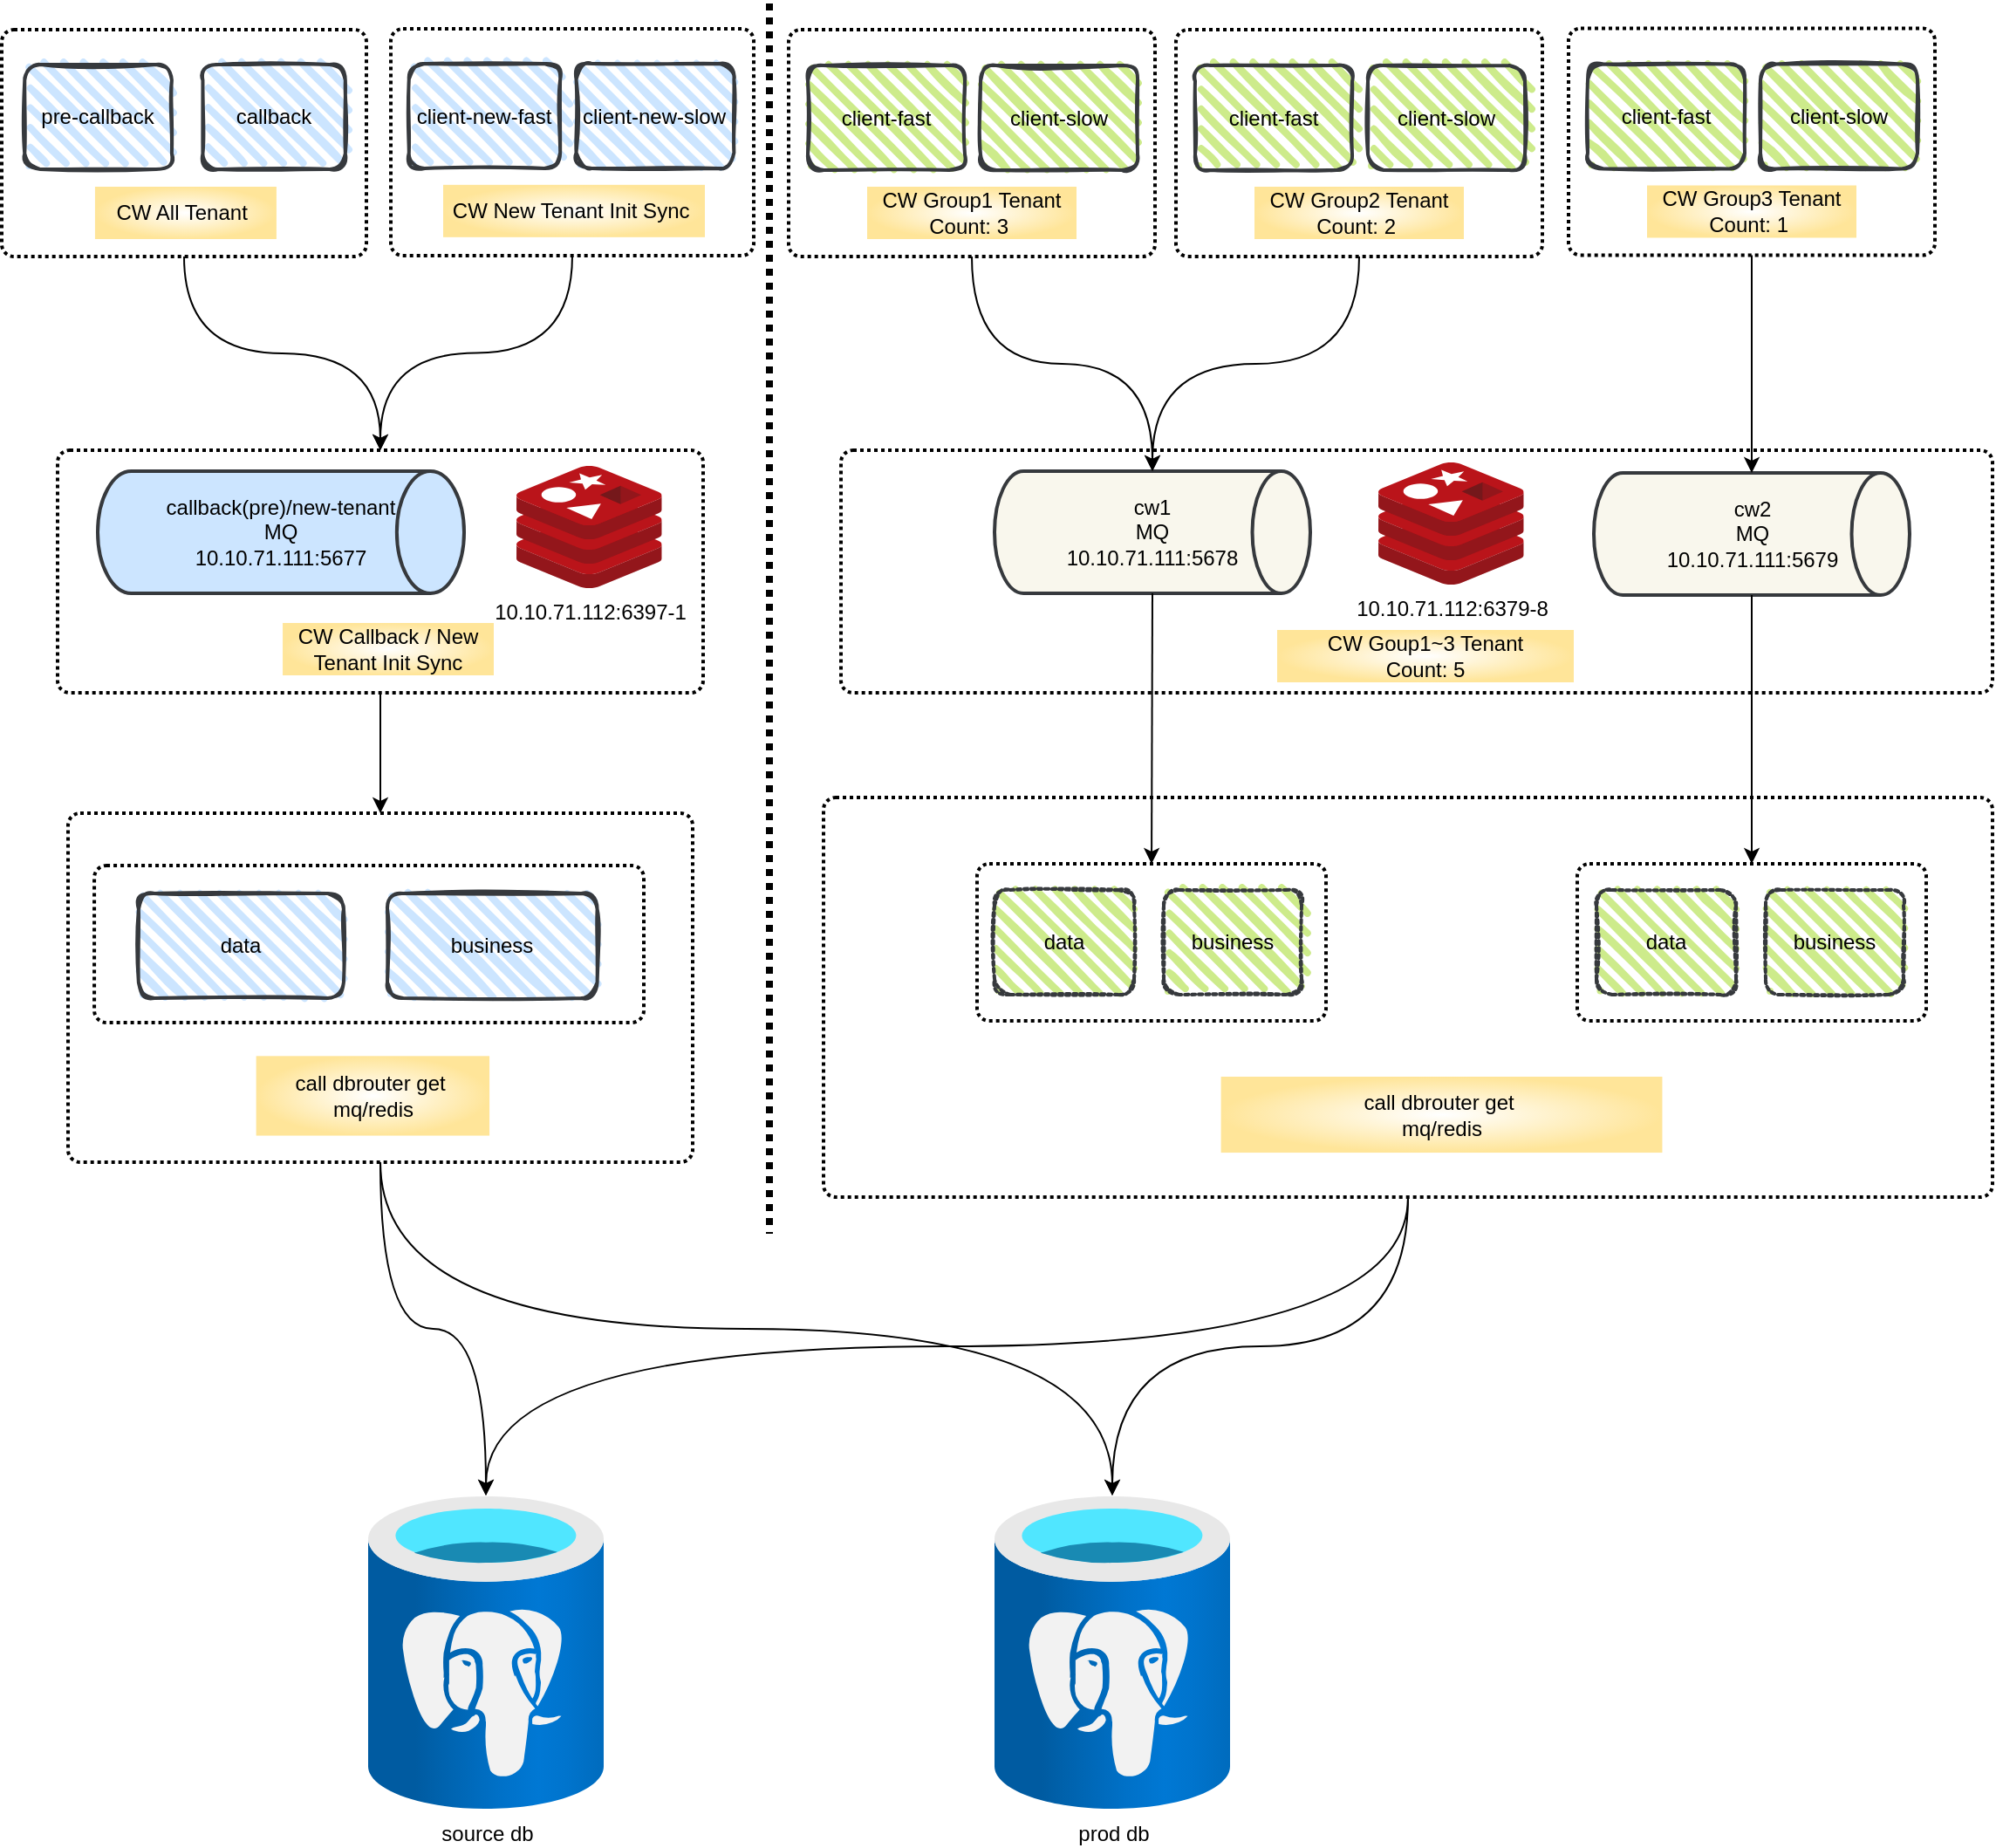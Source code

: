 <mxfile version="20.6.0" type="github">
  <diagram name="Page-1" id="b5b7bab2-c9e2-2cf4-8b2a-24fd1a2a6d21">
    <mxGraphModel dx="2249" dy="762" grid="1" gridSize="10" guides="1" tooltips="1" connect="1" arrows="1" fold="1" page="1" pageScale="1" pageWidth="827" pageHeight="1169" background="none" math="0" shadow="0">
      <root>
        <mxCell id="0" />
        <mxCell id="1" parent="0" />
        <mxCell id="zQ9i3q9YDAYz2BxAbwR4-107" value="" style="rounded=1;whiteSpace=wrap;html=1;absoluteArcSize=1;arcSize=14;strokeWidth=2;shadow=0;dashed=1;dashPattern=1 1;fillColor=none;gradientColor=none;gradientDirection=radial;" vertex="1" parent="1">
          <mxGeometry x="-100" y="371" width="660" height="139" as="geometry" />
        </mxCell>
        <mxCell id="zQ9i3q9YDAYz2BxAbwR4-49" value="" style="group;fillColor=none;gradientColor=#FFE599;gradientDirection=radial;" vertex="1" connectable="0" parent="1">
          <mxGeometry x="-543" y="579" width="358" height="200" as="geometry" />
        </mxCell>
        <mxCell id="zQ9i3q9YDAYz2BxAbwR4-50" value="" style="rounded=1;whiteSpace=wrap;html=1;absoluteArcSize=1;arcSize=14;strokeWidth=2;shadow=0;dashed=1;dashPattern=1 1;gradientColor=none;" vertex="1" parent="zQ9i3q9YDAYz2BxAbwR4-49">
          <mxGeometry width="358" height="200" as="geometry" />
        </mxCell>
        <mxCell id="zQ9i3q9YDAYz2BxAbwR4-53" value="call dbrouter get&amp;nbsp;&lt;br&gt;mq/redis" style="text;html=1;strokeColor=none;fillColor=default;align=center;verticalAlign=middle;whiteSpace=wrap;rounded=0;shadow=0;dashed=1;dashPattern=1 1;gradientColor=#FFE599;gradientDirection=radial;" vertex="1" parent="zQ9i3q9YDAYz2BxAbwR4-49">
          <mxGeometry x="107.821" y="139.163" width="133.722" height="45.627" as="geometry" />
        </mxCell>
        <mxCell id="zQ9i3q9YDAYz2BxAbwR4-76" value="" style="rounded=1;whiteSpace=wrap;html=1;absoluteArcSize=1;arcSize=14;strokeWidth=2;shadow=0;dashed=1;dashPattern=1 1;fillColor=none;gradientColor=none;gradientDirection=radial;" vertex="1" parent="zQ9i3q9YDAYz2BxAbwR4-49">
          <mxGeometry x="15.04" y="30" width="314.96" height="90" as="geometry" />
        </mxCell>
        <mxCell id="zQ9i3q9YDAYz2BxAbwR4-78" value="data" style="rounded=1;whiteSpace=wrap;html=1;strokeWidth=2;fillWeight=4;hachureGap=8;hachureAngle=45;fillColor=#cce5ff;sketch=1;strokeColor=#36393d;" vertex="1" parent="zQ9i3q9YDAYz2BxAbwR4-49">
          <mxGeometry x="40.444" y="46" width="117.516" height="60" as="geometry" />
        </mxCell>
        <mxCell id="zQ9i3q9YDAYz2BxAbwR4-79" value="business" style="rounded=1;whiteSpace=wrap;html=1;strokeWidth=2;fillWeight=4;hachureGap=8;hachureAngle=45;fillColor=#cce5ff;sketch=1;strokeColor=#36393d;" vertex="1" parent="zQ9i3q9YDAYz2BxAbwR4-49">
          <mxGeometry x="183.002" y="46" width="120.302" height="60" as="geometry" />
        </mxCell>
        <mxCell id="zQ9i3q9YDAYz2BxAbwR4-3" value="cw1&lt;br&gt;MQ&lt;br&gt;10.10.71.111:5678" style="strokeWidth=2;html=1;shape=mxgraph.flowchart.direct_data;whiteSpace=wrap;fillColor=#f9f7ed;strokeColor=#36393d;" vertex="1" parent="1">
          <mxGeometry x="-12" y="383" width="181" height="70" as="geometry" />
        </mxCell>
        <mxCell id="zQ9i3q9YDAYz2BxAbwR4-4" value="cw2&lt;br&gt;MQ&lt;br&gt;10.10.71.111:5679" style="strokeWidth=2;html=1;shape=mxgraph.flowchart.direct_data;whiteSpace=wrap;fillColor=#f9f7ed;strokeColor=#36393d;" vertex="1" parent="1">
          <mxGeometry x="331.5" y="384" width="181" height="70" as="geometry" />
        </mxCell>
        <mxCell id="zQ9i3q9YDAYz2BxAbwR4-16" style="edgeStyle=orthogonalEdgeStyle;curved=1;rounded=0;orthogonalLoop=1;jettySize=auto;html=1;exitX=0.5;exitY=1;exitDx=0;exitDy=0;entryX=0.5;entryY=0;entryDx=0;entryDy=0;" edge="1" parent="1" source="zQ9i3q9YDAYz2BxAbwR4-10" target="zQ9i3q9YDAYz2BxAbwR4-100">
          <mxGeometry relative="1" as="geometry" />
        </mxCell>
        <mxCell id="zQ9i3q9YDAYz2BxAbwR4-19" style="edgeStyle=orthogonalEdgeStyle;curved=1;rounded=0;orthogonalLoop=1;jettySize=auto;html=1;exitX=0.5;exitY=1;exitDx=0;exitDy=0;entryX=0.5;entryY=0;entryDx=0;entryDy=0;" edge="1" parent="1" source="zQ9i3q9YDAYz2BxAbwR4-11" target="zQ9i3q9YDAYz2BxAbwR4-100">
          <mxGeometry relative="1" as="geometry" />
        </mxCell>
        <mxCell id="zQ9i3q9YDAYz2BxAbwR4-28" value="" style="group" vertex="1" connectable="0" parent="1">
          <mxGeometry x="-580" y="130" width="209" height="130" as="geometry" />
        </mxCell>
        <mxCell id="zQ9i3q9YDAYz2BxAbwR4-10" value="" style="rounded=1;whiteSpace=wrap;html=1;absoluteArcSize=1;arcSize=14;strokeWidth=2;shadow=0;dashed=1;dashPattern=1 1;gradientColor=none;" vertex="1" parent="zQ9i3q9YDAYz2BxAbwR4-28">
          <mxGeometry x="-1" width="209.0" height="130" as="geometry" />
        </mxCell>
        <mxCell id="zQ9i3q9YDAYz2BxAbwR4-5" value="callback" style="rounded=1;whiteSpace=wrap;html=1;strokeWidth=2;fillWeight=4;hachureGap=8;hachureAngle=45;fillColor=#cce5ff;sketch=1;strokeColor=#36393d;" vertex="1" parent="zQ9i3q9YDAYz2BxAbwR4-28">
          <mxGeometry x="114.233" y="20" width="81.69" height="60" as="geometry" />
        </mxCell>
        <mxCell id="zQ9i3q9YDAYz2BxAbwR4-6" value="pre-callback" style="rounded=1;whiteSpace=wrap;html=1;strokeWidth=2;fillWeight=4;hachureGap=8;hachureAngle=45;fillColor=#cce5ff;sketch=1;strokeColor=#36393d;" vertex="1" parent="zQ9i3q9YDAYz2BxAbwR4-28">
          <mxGeometry x="12.132" y="20" width="84.33" height="60" as="geometry" />
        </mxCell>
        <mxCell id="zQ9i3q9YDAYz2BxAbwR4-25" value="CW All Tenant&amp;nbsp;" style="text;html=1;strokeColor=none;fillColor=default;align=center;verticalAlign=middle;whiteSpace=wrap;rounded=0;shadow=0;dashed=1;dashPattern=1 1;gradientColor=#FFE599;gradientDirection=radial;" vertex="1" parent="zQ9i3q9YDAYz2BxAbwR4-28">
          <mxGeometry x="52.469" y="90" width="103.978" height="30" as="geometry" />
        </mxCell>
        <mxCell id="zQ9i3q9YDAYz2BxAbwR4-29" value="" style="group;fillColor=none;gradientColor=#FFE599;gradientDirection=radial;" vertex="1" connectable="0" parent="1">
          <mxGeometry x="-358" y="129.5" width="208" height="131.5" as="geometry" />
        </mxCell>
        <mxCell id="zQ9i3q9YDAYz2BxAbwR4-11" value="" style="rounded=1;whiteSpace=wrap;html=1;absoluteArcSize=1;arcSize=14;strokeWidth=2;shadow=0;dashed=1;dashPattern=1 1;gradientColor=none;" vertex="1" parent="zQ9i3q9YDAYz2BxAbwR4-29">
          <mxGeometry width="208" height="130" as="geometry" />
        </mxCell>
        <mxCell id="zQ9i3q9YDAYz2BxAbwR4-7" value="client-new-fast" style="rounded=1;whiteSpace=wrap;html=1;strokeWidth=2;fillWeight=4;hachureGap=8;hachureAngle=45;fillColor=#cce5ff;sketch=1;strokeColor=#36393d;" vertex="1" parent="zQ9i3q9YDAYz2BxAbwR4-29">
          <mxGeometry x="10.4" y="20" width="86.69" height="60" as="geometry" />
        </mxCell>
        <mxCell id="zQ9i3q9YDAYz2BxAbwR4-8" value="client-new-slow" style="rounded=1;whiteSpace=wrap;html=1;strokeWidth=2;fillWeight=4;hachureGap=8;hachureAngle=45;fillColor=#cce5ff;sketch=1;strokeColor=#36393d;" vertex="1" parent="zQ9i3q9YDAYz2BxAbwR4-29">
          <mxGeometry x="106.27" y="20" width="90.42" height="60" as="geometry" />
        </mxCell>
        <mxCell id="zQ9i3q9YDAYz2BxAbwR4-27" value="CW New Tenant Init Sync&amp;nbsp;" style="text;html=1;strokeColor=none;fillColor=default;align=center;verticalAlign=middle;whiteSpace=wrap;rounded=0;shadow=0;dashed=1;dashPattern=1 1;gradientColor=#FFE599;gradientDirection=radial;" vertex="1" parent="zQ9i3q9YDAYz2BxAbwR4-29">
          <mxGeometry x="30" y="89.42" width="150" height="30" as="geometry" />
        </mxCell>
        <mxCell id="zQ9i3q9YDAYz2BxAbwR4-33" value="" style="group" vertex="1" connectable="0" parent="1">
          <mxGeometry x="-130" y="130" width="210" height="130" as="geometry" />
        </mxCell>
        <mxCell id="zQ9i3q9YDAYz2BxAbwR4-21" value="" style="rounded=1;whiteSpace=wrap;html=1;absoluteArcSize=1;arcSize=14;strokeWidth=2;shadow=0;dashed=1;dashPattern=1 1;gradientColor=none;movable=1;resizable=1;rotatable=1;deletable=1;editable=1;connectable=1;" vertex="1" parent="zQ9i3q9YDAYz2BxAbwR4-33">
          <mxGeometry width="210" height="130" as="geometry" />
        </mxCell>
        <mxCell id="zQ9i3q9YDAYz2BxAbwR4-22" value="client-fast" style="rounded=1;whiteSpace=wrap;html=1;strokeWidth=2;fillWeight=4;hachureGap=8;hachureAngle=45;fillColor=#cdeb8b;sketch=1;strokeColor=#36393d;movable=1;resizable=1;rotatable=1;deletable=1;editable=1;connectable=1;" vertex="1" parent="zQ9i3q9YDAYz2BxAbwR4-33">
          <mxGeometry x="11" y="20.5" width="90" height="60" as="geometry" />
        </mxCell>
        <mxCell id="zQ9i3q9YDAYz2BxAbwR4-30" value="client-slow" style="rounded=1;whiteSpace=wrap;html=1;strokeWidth=2;fillWeight=4;hachureGap=8;hachureAngle=45;fillColor=#cdeb8b;sketch=1;strokeColor=#36393d;movable=1;resizable=1;rotatable=1;deletable=1;editable=1;connectable=1;" vertex="1" parent="zQ9i3q9YDAYz2BxAbwR4-33">
          <mxGeometry x="110" y="20.5" width="90" height="60" as="geometry" />
        </mxCell>
        <mxCell id="zQ9i3q9YDAYz2BxAbwR4-31" value="CW Group1 Tenant&lt;br&gt;Count: 3&amp;nbsp;" style="text;html=1;strokeColor=none;fillColor=default;align=center;verticalAlign=middle;whiteSpace=wrap;rounded=0;shadow=0;dashed=1;dashPattern=1 1;gradientColor=#FFE599;gradientDirection=radial;" vertex="1" parent="zQ9i3q9YDAYz2BxAbwR4-33">
          <mxGeometry x="45" y="90" width="120" height="30" as="geometry" />
        </mxCell>
        <mxCell id="zQ9i3q9YDAYz2BxAbwR4-34" value="" style="group" vertex="1" connectable="0" parent="1">
          <mxGeometry x="92" y="130" width="210" height="130" as="geometry" />
        </mxCell>
        <mxCell id="zQ9i3q9YDAYz2BxAbwR4-35" value="" style="rounded=1;whiteSpace=wrap;html=1;absoluteArcSize=1;arcSize=14;strokeWidth=2;shadow=0;dashed=1;dashPattern=1 1;gradientColor=none;movable=1;resizable=1;rotatable=1;deletable=1;editable=1;connectable=1;" vertex="1" parent="zQ9i3q9YDAYz2BxAbwR4-34">
          <mxGeometry width="210" height="130" as="geometry" />
        </mxCell>
        <mxCell id="zQ9i3q9YDAYz2BxAbwR4-36" value="client-fast" style="rounded=1;whiteSpace=wrap;html=1;strokeWidth=2;fillWeight=4;hachureGap=8;hachureAngle=45;fillColor=#cdeb8b;sketch=1;strokeColor=#36393d;movable=1;resizable=1;rotatable=1;deletable=1;editable=1;connectable=1;" vertex="1" parent="zQ9i3q9YDAYz2BxAbwR4-34">
          <mxGeometry x="11" y="20.5" width="90" height="60" as="geometry" />
        </mxCell>
        <mxCell id="zQ9i3q9YDAYz2BxAbwR4-37" value="client-slow" style="rounded=1;whiteSpace=wrap;html=1;strokeWidth=2;fillWeight=4;hachureGap=8;hachureAngle=45;fillColor=#cdeb8b;sketch=1;strokeColor=#36393d;movable=1;resizable=1;rotatable=1;deletable=1;editable=1;connectable=1;" vertex="1" parent="zQ9i3q9YDAYz2BxAbwR4-34">
          <mxGeometry x="110" y="20.5" width="90" height="60" as="geometry" />
        </mxCell>
        <mxCell id="zQ9i3q9YDAYz2BxAbwR4-38" value="CW Group2 Tenant&lt;br&gt;Count: 2&amp;nbsp;" style="text;html=1;strokeColor=none;fillColor=default;align=center;verticalAlign=middle;whiteSpace=wrap;rounded=0;shadow=0;dashed=1;dashPattern=1 1;gradientColor=#FFE599;gradientDirection=radial;" vertex="1" parent="zQ9i3q9YDAYz2BxAbwR4-34">
          <mxGeometry x="45" y="90" width="120" height="30" as="geometry" />
        </mxCell>
        <mxCell id="zQ9i3q9YDAYz2BxAbwR4-39" value="" style="group" vertex="1" connectable="0" parent="1">
          <mxGeometry x="317" y="129.25" width="210" height="130" as="geometry" />
        </mxCell>
        <mxCell id="zQ9i3q9YDAYz2BxAbwR4-40" value="" style="rounded=1;whiteSpace=wrap;html=1;absoluteArcSize=1;arcSize=14;strokeWidth=2;shadow=0;dashed=1;dashPattern=1 1;gradientColor=none;movable=1;resizable=1;rotatable=1;deletable=1;editable=1;connectable=1;" vertex="1" parent="zQ9i3q9YDAYz2BxAbwR4-39">
          <mxGeometry width="210" height="130" as="geometry" />
        </mxCell>
        <mxCell id="zQ9i3q9YDAYz2BxAbwR4-41" value="client-fast" style="rounded=1;whiteSpace=wrap;html=1;strokeWidth=2;fillWeight=4;hachureGap=8;hachureAngle=45;fillColor=#cdeb8b;sketch=1;strokeColor=#36393d;movable=1;resizable=1;rotatable=1;deletable=1;editable=1;connectable=1;" vertex="1" parent="zQ9i3q9YDAYz2BxAbwR4-39">
          <mxGeometry x="11" y="20.5" width="90" height="60" as="geometry" />
        </mxCell>
        <mxCell id="zQ9i3q9YDAYz2BxAbwR4-42" value="client-slow" style="rounded=1;whiteSpace=wrap;html=1;strokeWidth=2;fillWeight=4;hachureGap=8;hachureAngle=45;fillColor=#cdeb8b;sketch=1;strokeColor=#36393d;movable=1;resizable=1;rotatable=1;deletable=1;editable=1;connectable=1;" vertex="1" parent="zQ9i3q9YDAYz2BxAbwR4-39">
          <mxGeometry x="110" y="20.5" width="90" height="60" as="geometry" />
        </mxCell>
        <mxCell id="zQ9i3q9YDAYz2BxAbwR4-43" value="CW Group3 Tenant&lt;br&gt;Count: 1&amp;nbsp;" style="text;html=1;strokeColor=none;fillColor=default;align=center;verticalAlign=middle;whiteSpace=wrap;rounded=0;shadow=0;dashed=1;dashPattern=1 1;gradientColor=#FFE599;gradientDirection=radial;" vertex="1" parent="zQ9i3q9YDAYz2BxAbwR4-39">
          <mxGeometry x="45" y="90" width="120" height="30" as="geometry" />
        </mxCell>
        <mxCell id="zQ9i3q9YDAYz2BxAbwR4-44" style="edgeStyle=orthogonalEdgeStyle;curved=1;rounded=0;orthogonalLoop=1;jettySize=auto;html=1;exitX=0.5;exitY=1;exitDx=0;exitDy=0;entryX=0.5;entryY=0;entryDx=0;entryDy=0;entryPerimeter=0;" edge="1" parent="1" source="zQ9i3q9YDAYz2BxAbwR4-21" target="zQ9i3q9YDAYz2BxAbwR4-3">
          <mxGeometry relative="1" as="geometry" />
        </mxCell>
        <mxCell id="zQ9i3q9YDAYz2BxAbwR4-47" style="edgeStyle=orthogonalEdgeStyle;curved=1;rounded=0;orthogonalLoop=1;jettySize=auto;html=1;exitX=0.5;exitY=1;exitDx=0;exitDy=0;entryX=0.5;entryY=0;entryDx=0;entryDy=0;entryPerimeter=0;" edge="1" parent="1" source="zQ9i3q9YDAYz2BxAbwR4-35" target="zQ9i3q9YDAYz2BxAbwR4-3">
          <mxGeometry relative="1" as="geometry" />
        </mxCell>
        <mxCell id="zQ9i3q9YDAYz2BxAbwR4-48" style="edgeStyle=orthogonalEdgeStyle;curved=1;rounded=0;orthogonalLoop=1;jettySize=auto;html=1;exitX=0.5;exitY=1;exitDx=0;exitDy=0;entryX=0.5;entryY=0;entryDx=0;entryDy=0;entryPerimeter=0;" edge="1" parent="1" source="zQ9i3q9YDAYz2BxAbwR4-40" target="zQ9i3q9YDAYz2BxAbwR4-4">
          <mxGeometry relative="1" as="geometry" />
        </mxCell>
        <mxCell id="zQ9i3q9YDAYz2BxAbwR4-56" value="10.10.71.112:6379-8" style="sketch=0;aspect=fixed;html=1;points=[];align=center;image;fontSize=12;image=img/lib/mscae/Cache_Redis_Product.svg;shadow=0;dashed=1;dashPattern=1 1;fillColor=#FF3333;gradientColor=none;gradientDirection=radial;" vertex="1" parent="1">
          <mxGeometry x="208" y="378" width="83.33" height="70" as="geometry" />
        </mxCell>
        <mxCell id="zQ9i3q9YDAYz2BxAbwR4-59" value="source db" style="aspect=fixed;html=1;points=[];align=center;image;fontSize=12;image=img/lib/azure2/databases/Azure_Database_PostgreSQL_Server.svg;shadow=0;dashed=1;dashPattern=1 1;fillColor=#FF3333;gradientColor=none;gradientDirection=radial;" vertex="1" parent="1">
          <mxGeometry x="-371" y="970" width="135" height="180" as="geometry" />
        </mxCell>
        <mxCell id="zQ9i3q9YDAYz2BxAbwR4-60" value="prod db" style="aspect=fixed;html=1;points=[];align=center;image;fontSize=12;image=img/lib/azure2/databases/Azure_Database_PostgreSQL_Server.svg;shadow=0;dashed=1;dashPattern=1 1;fillColor=#FF3333;gradientColor=none;gradientDirection=radial;" vertex="1" parent="1">
          <mxGeometry x="-12" y="970" width="135" height="180" as="geometry" />
        </mxCell>
        <mxCell id="zQ9i3q9YDAYz2BxAbwR4-88" value="" style="group;fillColor=none;gradientColor=#FFE599;gradientDirection=radial;" vertex="1" connectable="0" parent="1">
          <mxGeometry x="-110" y="570" width="670" height="229" as="geometry" />
        </mxCell>
        <mxCell id="zQ9i3q9YDAYz2BxAbwR4-89" value="" style="rounded=1;whiteSpace=wrap;html=1;absoluteArcSize=1;arcSize=14;strokeWidth=2;shadow=0;dashed=1;dashPattern=1 1;gradientColor=none;" vertex="1" parent="zQ9i3q9YDAYz2BxAbwR4-88">
          <mxGeometry width="670" height="229" as="geometry" />
        </mxCell>
        <mxCell id="zQ9i3q9YDAYz2BxAbwR4-90" value="call dbrouter get&amp;nbsp;&lt;br&gt;mq/redis" style="text;html=1;strokeColor=none;fillColor=default;align=center;verticalAlign=middle;whiteSpace=wrap;rounded=0;shadow=0;dashed=1;dashPattern=1 1;gradientColor=#FFE599;gradientDirection=radial;" vertex="1" parent="zQ9i3q9YDAYz2BxAbwR4-88">
          <mxGeometry x="227.802" y="159.995" width="252.924" height="43.536" as="geometry" />
        </mxCell>
        <mxCell id="zQ9i3q9YDAYz2BxAbwR4-123" value="" style="group" vertex="1" connectable="0" parent="zQ9i3q9YDAYz2BxAbwR4-88">
          <mxGeometry x="87" y="38" width="200" height="90" as="geometry" />
        </mxCell>
        <mxCell id="zQ9i3q9YDAYz2BxAbwR4-119" value="" style="rounded=1;whiteSpace=wrap;html=1;absoluteArcSize=1;arcSize=14;strokeWidth=2;shadow=0;dashed=1;dashPattern=1 1;fillColor=none;gradientColor=none;gradientDirection=radial;" vertex="1" parent="zQ9i3q9YDAYz2BxAbwR4-123">
          <mxGeometry x="1" width="200" height="90" as="geometry" />
        </mxCell>
        <mxCell id="zQ9i3q9YDAYz2BxAbwR4-120" value="data" style="rounded=1;whiteSpace=wrap;html=1;strokeWidth=2;fillWeight=4;hachureGap=8;hachureAngle=45;fillColor=#cdeb8b;sketch=1;shadow=0;dashed=1;dashPattern=1 1;strokeColor=#36393d;" vertex="1" parent="zQ9i3q9YDAYz2BxAbwR4-123">
          <mxGeometry x="11" y="15" width="80" height="60" as="geometry" />
        </mxCell>
        <mxCell id="zQ9i3q9YDAYz2BxAbwR4-122" value="business" style="rounded=1;whiteSpace=wrap;html=1;strokeWidth=2;fillWeight=4;hachureGap=8;hachureAngle=45;fillColor=#cdeb8b;sketch=1;shadow=0;dashed=1;dashPattern=1 1;strokeColor=#36393d;" vertex="1" parent="zQ9i3q9YDAYz2BxAbwR4-123">
          <mxGeometry x="108" y="15" width="79" height="60" as="geometry" />
        </mxCell>
        <mxCell id="zQ9i3q9YDAYz2BxAbwR4-124" value="" style="group" vertex="1" connectable="0" parent="zQ9i3q9YDAYz2BxAbwR4-88">
          <mxGeometry x="432" y="38" width="200" height="90" as="geometry" />
        </mxCell>
        <mxCell id="zQ9i3q9YDAYz2BxAbwR4-125" value="" style="rounded=1;whiteSpace=wrap;html=1;absoluteArcSize=1;arcSize=14;strokeWidth=2;shadow=0;dashed=1;dashPattern=1 1;fillColor=none;gradientColor=none;gradientDirection=radial;" vertex="1" parent="zQ9i3q9YDAYz2BxAbwR4-124">
          <mxGeometry width="200" height="90" as="geometry" />
        </mxCell>
        <mxCell id="zQ9i3q9YDAYz2BxAbwR4-126" value="data" style="rounded=1;whiteSpace=wrap;html=1;strokeWidth=2;fillWeight=4;hachureGap=8;hachureAngle=45;fillColor=#cdeb8b;sketch=1;shadow=0;dashed=1;dashPattern=1 1;strokeColor=#36393d;" vertex="1" parent="zQ9i3q9YDAYz2BxAbwR4-124">
          <mxGeometry x="11" y="15" width="80" height="60" as="geometry" />
        </mxCell>
        <mxCell id="zQ9i3q9YDAYz2BxAbwR4-127" value="business" style="rounded=1;whiteSpace=wrap;html=1;strokeWidth=2;fillWeight=4;hachureGap=8;hachureAngle=45;fillColor=#cdeb8b;sketch=1;shadow=0;dashed=1;dashPattern=1 1;strokeColor=#36393d;" vertex="1" parent="zQ9i3q9YDAYz2BxAbwR4-124">
          <mxGeometry x="108" y="15" width="79" height="60" as="geometry" />
        </mxCell>
        <mxCell id="zQ9i3q9YDAYz2BxAbwR4-102" value="" style="group" vertex="1" connectable="0" parent="1">
          <mxGeometry x="-549" y="371" width="370" height="139" as="geometry" />
        </mxCell>
        <mxCell id="zQ9i3q9YDAYz2BxAbwR4-100" value="" style="rounded=1;whiteSpace=wrap;html=1;absoluteArcSize=1;arcSize=14;strokeWidth=2;shadow=0;dashed=1;dashPattern=1 1;fillColor=none;gradientColor=none;gradientDirection=radial;" vertex="1" parent="zQ9i3q9YDAYz2BxAbwR4-102">
          <mxGeometry width="370" height="139" as="geometry" />
        </mxCell>
        <mxCell id="zQ9i3q9YDAYz2BxAbwR4-2" value="callback(pre)/new-tenant&lt;br&gt;MQ&lt;br&gt;10.10.71.111:5677" style="strokeWidth=2;html=1;shape=mxgraph.flowchart.direct_data;whiteSpace=wrap;fillColor=#cce5ff;strokeColor=#36393d;" vertex="1" parent="zQ9i3q9YDAYz2BxAbwR4-102">
          <mxGeometry x="23" y="12" width="210" height="70" as="geometry" />
        </mxCell>
        <mxCell id="zQ9i3q9YDAYz2BxAbwR4-55" value="10.10.71.112:6397-1" style="sketch=0;aspect=fixed;html=1;points=[];align=center;image;fontSize=12;image=img/lib/mscae/Cache_Redis_Product.svg;shadow=0;dashed=1;dashPattern=1 1;fillColor=#FF3333;gradientColor=none;gradientDirection=radial;" vertex="1" parent="zQ9i3q9YDAYz2BxAbwR4-102">
          <mxGeometry x="263" y="9" width="83.33" height="70" as="geometry" />
        </mxCell>
        <mxCell id="zQ9i3q9YDAYz2BxAbwR4-101" value="CW Callback / New Tenant Init Sync" style="text;html=1;strokeColor=none;fillColor=default;align=center;verticalAlign=middle;whiteSpace=wrap;rounded=0;shadow=0;dashed=1;dashPattern=1 1;gradientColor=#FFE599;gradientDirection=radial;" vertex="1" parent="zQ9i3q9YDAYz2BxAbwR4-102">
          <mxGeometry x="129.02" y="99" width="120.98" height="30" as="geometry" />
        </mxCell>
        <mxCell id="zQ9i3q9YDAYz2BxAbwR4-106" style="edgeStyle=orthogonalEdgeStyle;curved=1;rounded=0;orthogonalLoop=1;jettySize=auto;html=1;exitX=0.5;exitY=1;exitDx=0;exitDy=0;" edge="1" parent="1" source="zQ9i3q9YDAYz2BxAbwR4-100" target="zQ9i3q9YDAYz2BxAbwR4-50">
          <mxGeometry relative="1" as="geometry" />
        </mxCell>
        <mxCell id="zQ9i3q9YDAYz2BxAbwR4-129" style="edgeStyle=orthogonalEdgeStyle;curved=1;rounded=0;orthogonalLoop=1;jettySize=auto;html=1;entryX=0.5;entryY=0;entryDx=0;entryDy=0;" edge="1" parent="1" source="zQ9i3q9YDAYz2BxAbwR4-3" target="zQ9i3q9YDAYz2BxAbwR4-119">
          <mxGeometry relative="1" as="geometry" />
        </mxCell>
        <mxCell id="zQ9i3q9YDAYz2BxAbwR4-130" style="edgeStyle=orthogonalEdgeStyle;curved=1;rounded=0;orthogonalLoop=1;jettySize=auto;html=1;" edge="1" parent="1" source="zQ9i3q9YDAYz2BxAbwR4-4" target="zQ9i3q9YDAYz2BxAbwR4-125">
          <mxGeometry relative="1" as="geometry" />
        </mxCell>
        <mxCell id="zQ9i3q9YDAYz2BxAbwR4-133" value="CW Goup1~3 Tenant&lt;br&gt;Count: 5" style="text;html=1;strokeColor=none;fillColor=default;align=center;verticalAlign=middle;whiteSpace=wrap;rounded=0;shadow=0;dashed=1;dashPattern=1 1;gradientColor=#FFE599;gradientDirection=radial;" vertex="1" parent="1">
          <mxGeometry x="150" y="474" width="170" height="30" as="geometry" />
        </mxCell>
        <mxCell id="zQ9i3q9YDAYz2BxAbwR4-139" style="edgeStyle=orthogonalEdgeStyle;curved=1;rounded=0;orthogonalLoop=1;jettySize=auto;html=1;exitX=0.5;exitY=1;exitDx=0;exitDy=0;" edge="1" parent="1" source="zQ9i3q9YDAYz2BxAbwR4-50" target="zQ9i3q9YDAYz2BxAbwR4-59">
          <mxGeometry relative="1" as="geometry" />
        </mxCell>
        <mxCell id="zQ9i3q9YDAYz2BxAbwR4-140" style="edgeStyle=orthogonalEdgeStyle;curved=1;rounded=0;orthogonalLoop=1;jettySize=auto;html=1;exitX=0.5;exitY=1;exitDx=0;exitDy=0;" edge="1" parent="1" source="zQ9i3q9YDAYz2BxAbwR4-50" target="zQ9i3q9YDAYz2BxAbwR4-60">
          <mxGeometry relative="1" as="geometry" />
        </mxCell>
        <mxCell id="zQ9i3q9YDAYz2BxAbwR4-141" style="edgeStyle=orthogonalEdgeStyle;curved=1;rounded=0;orthogonalLoop=1;jettySize=auto;html=1;exitX=0.5;exitY=1;exitDx=0;exitDy=0;" edge="1" parent="1" source="zQ9i3q9YDAYz2BxAbwR4-89" target="zQ9i3q9YDAYz2BxAbwR4-59">
          <mxGeometry relative="1" as="geometry" />
        </mxCell>
        <mxCell id="zQ9i3q9YDAYz2BxAbwR4-142" style="edgeStyle=orthogonalEdgeStyle;curved=1;rounded=0;orthogonalLoop=1;jettySize=auto;html=1;exitX=0.5;exitY=1;exitDx=0;exitDy=0;" edge="1" parent="1" source="zQ9i3q9YDAYz2BxAbwR4-89" target="zQ9i3q9YDAYz2BxAbwR4-60">
          <mxGeometry relative="1" as="geometry" />
        </mxCell>
        <mxCell id="zQ9i3q9YDAYz2BxAbwR4-143" value="" style="line;strokeWidth=4;direction=south;html=1;perimeter=backbonePerimeter;points=[];outlineConnect=0;shadow=0;dashed=1;dashPattern=1 1;fillColor=none;gradientColor=none;gradientDirection=radial;" vertex="1" parent="1">
          <mxGeometry x="-146" y="115" width="10" height="705" as="geometry" />
        </mxCell>
      </root>
    </mxGraphModel>
  </diagram>
</mxfile>
